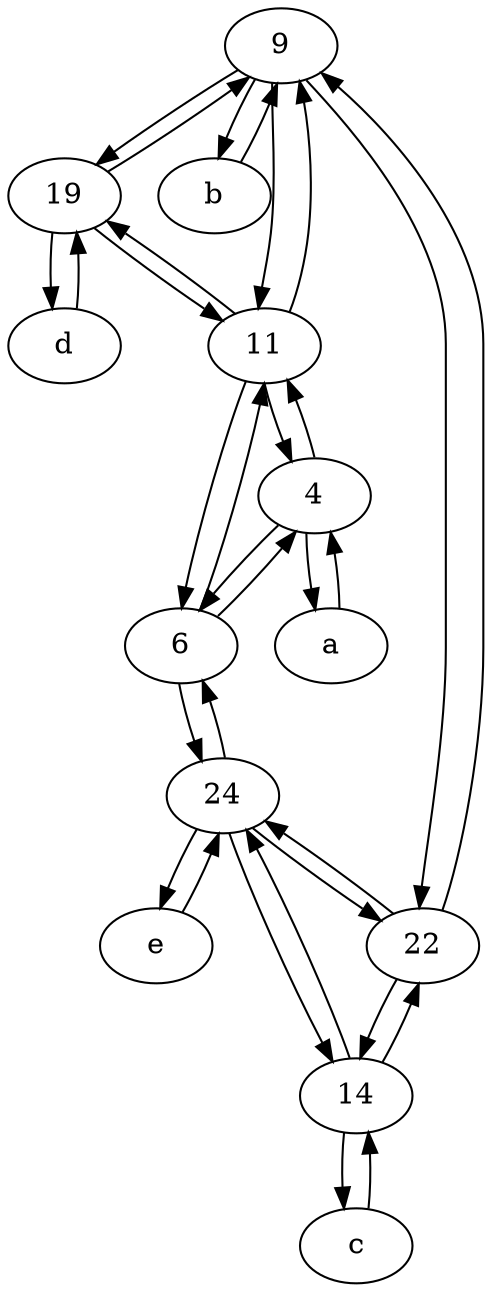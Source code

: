 digraph  {
	9;
	e [pos="30,50!"];
	19;
	b [pos="50,20!"];
	d [pos="20,30!"];
	c [pos="20,10!"];
	6;
	11;
	24;
	14;
	a [pos="40,10!"];
	4;
	22;
	11 -> 4;
	a -> 4;
	24 -> e;
	d -> 19;
	11 -> 19;
	4 -> 11;
	6 -> 4;
	e -> 24;
	9 -> 19;
	9 -> 11;
	b -> 9;
	14 -> 24;
	14 -> 22;
	4 -> 6;
	11 -> 9;
	9 -> b;
	11 -> 6;
	4 -> a;
	22 -> 24;
	24 -> 22;
	22 -> 9;
	24 -> 6;
	6 -> 11;
	6 -> 24;
	9 -> 22;
	19 -> d;
	24 -> 14;
	22 -> 14;
	19 -> 9;
	19 -> 11;
	c -> 14;
	14 -> c;

	}